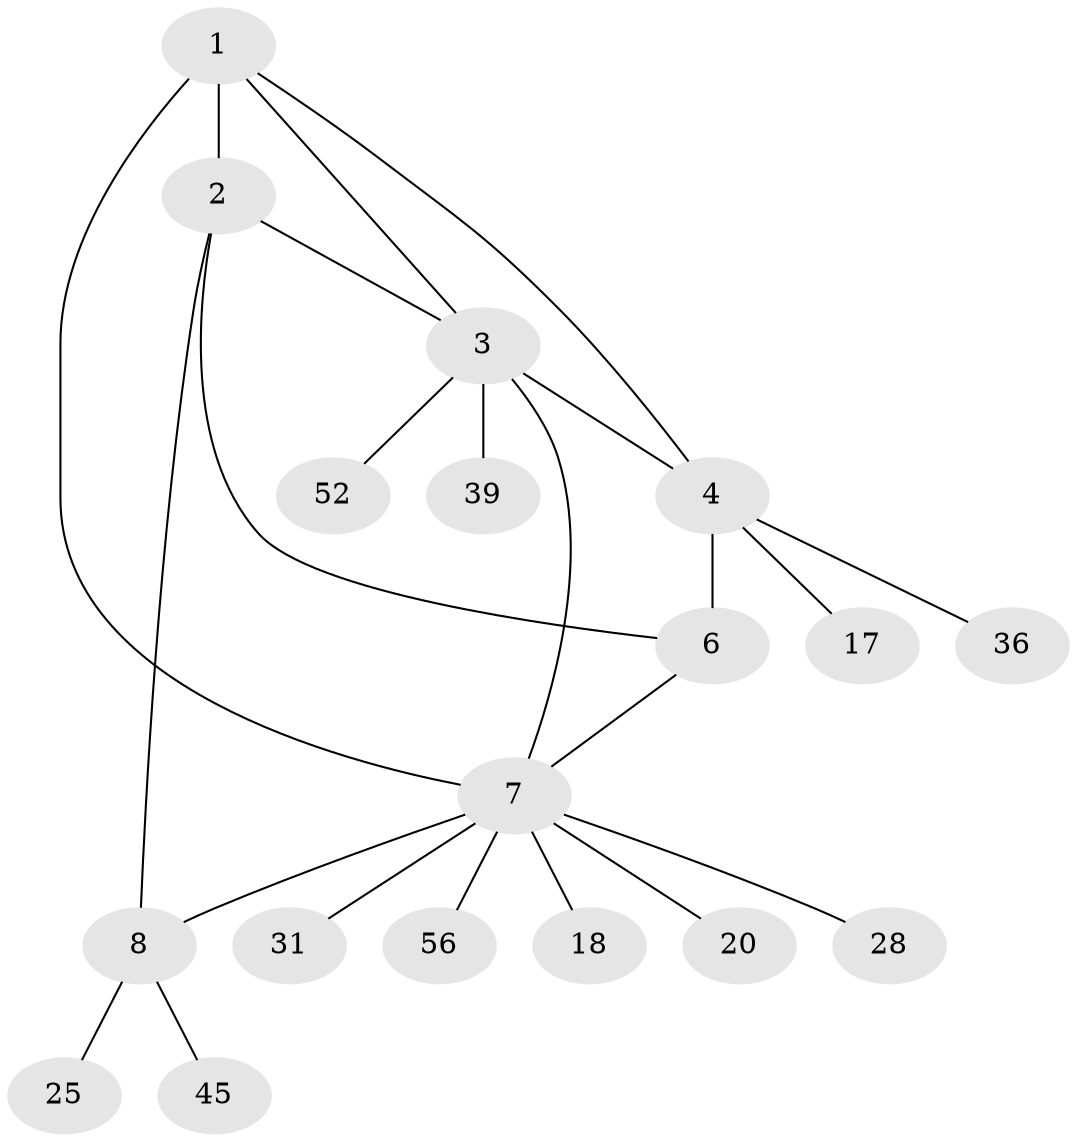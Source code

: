 // original degree distribution, {8: 0.03278688524590164, 5: 0.11475409836065574, 7: 0.01639344262295082, 9: 0.01639344262295082, 4: 0.06557377049180328, 3: 0.03278688524590164, 6: 0.01639344262295082, 1: 0.639344262295082, 2: 0.06557377049180328}
// Generated by graph-tools (version 1.1) at 2025/19/03/04/25 18:19:29]
// undirected, 18 vertices, 23 edges
graph export_dot {
graph [start="1"]
  node [color=gray90,style=filled];
  1 [super="+16+47+54+24+35+13"];
  2 [super="+33"];
  3 [super="+11"];
  4 [super="+30+58+44+42+27+23+5"];
  6 [super="+43"];
  7 [super="+26+21+61+9"];
  8;
  17;
  18 [super="+32+50+60"];
  20 [super="+53+57+55"];
  25 [super="+46"];
  28;
  31 [super="+34"];
  36;
  39;
  45;
  52;
  56;
  1 -- 2;
  1 -- 3;
  1 -- 4;
  1 -- 7 [weight=2];
  2 -- 3;
  2 -- 6;
  2 -- 8;
  3 -- 39;
  3 -- 52;
  3 -- 4;
  3 -- 7 [weight=2];
  4 -- 6 [weight=2];
  4 -- 17;
  4 -- 36;
  6 -- 7;
  7 -- 8 [weight=2];
  7 -- 18;
  7 -- 20;
  7 -- 56;
  7 -- 28;
  7 -- 31;
  8 -- 25;
  8 -- 45;
}
